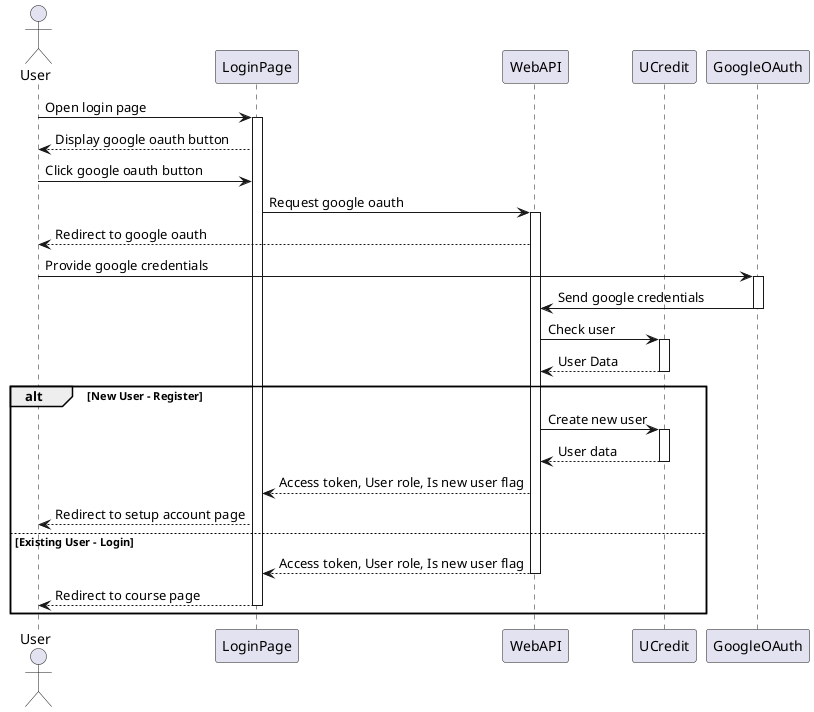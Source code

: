 @startuml Login_Register_Page
actor User
participant LoginPage
participant WebAPI
participant UCredit

User -> LoginPage ++ : Open login page
LoginPage --> User: Display google oauth button

User -> LoginPage : Click google oauth button
LoginPage -> WebAPI ++ : Request google oauth
WebAPI --> User: Redirect to google oauth

User -> GoogleOAuth ++: Provide google credentials
GoogleOAuth -> WebAPI -- : Send google credentials
WebAPI -> UCredit ++ : Check user
return User Data

alt New User - Register
    WebAPI -> UCredit ++ : Create new user
    UCredit --> WebAPI -- : User data
    WebAPI --> LoginPage: Access token, User role, Is new user flag
    LoginPage --> User: Redirect to setup account page
else Existing User - Login
    WebAPI --> LoginPage: Access token, User role, Is new user flag
    deactivate WebAPI
    LoginPage --> User: Redirect to course page
    deactivate LoginPage
end

@enduml
